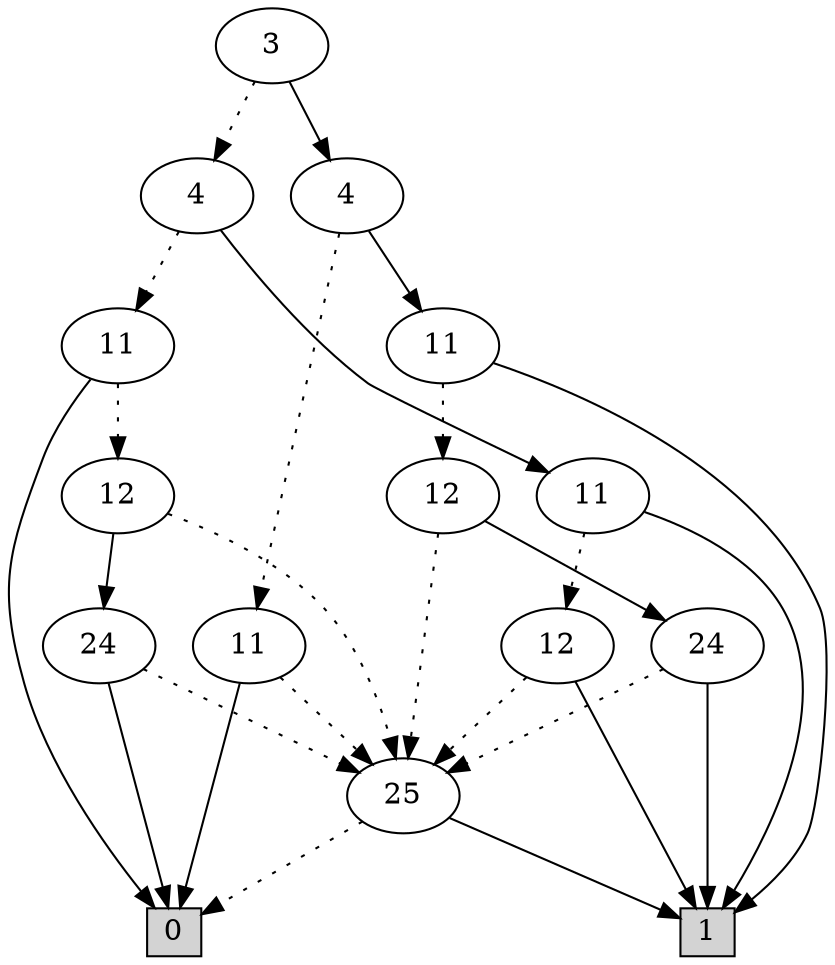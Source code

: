digraph G {
0 [shape=box, label="0", style=filled, shape=box, height=0.3, width=0.3];
1 [shape=box, label="1", style=filled, shape=box, height=0.3, width=0.3];
6743 [label="3"];
6743 -> 6738 [style=dotted];
6743 -> 6742 [style=filled];
6738 [label="4"];
6738 -> 5835 [style=dotted];
6738 -> 6737 [style=filled];
5835 [label="11"];
5835 -> 5834 [style=dotted];
5835 -> 0 [style=filled];
5834 [label="12"];
5834 -> 52 [style=dotted];
5834 -> 1864 [style=filled];
52 [label="25"];
52 -> 0 [style=dotted];
52 -> 1 [style=filled];
1864 [label="24"];
1864 -> 52 [style=dotted];
1864 -> 0 [style=filled];
6737 [label="11"];
6737 -> 6736 [style=dotted];
6737 -> 1 [style=filled];
6736 [label="12"];
6736 -> 52 [style=dotted];
6736 -> 1 [style=filled];
6742 [label="4"];
6742 -> 6026 [style=dotted];
6742 -> 6741 [style=filled];
6026 [label="11"];
6026 -> 52 [style=dotted];
6026 -> 0 [style=filled];
6741 [label="11"];
6741 -> 6740 [style=dotted];
6741 -> 1 [style=filled];
6740 [label="12"];
6740 -> 52 [style=dotted];
6740 -> 6739 [style=filled];
6739 [label="24"];
6739 -> 52 [style=dotted];
6739 -> 1 [style=filled];
}
